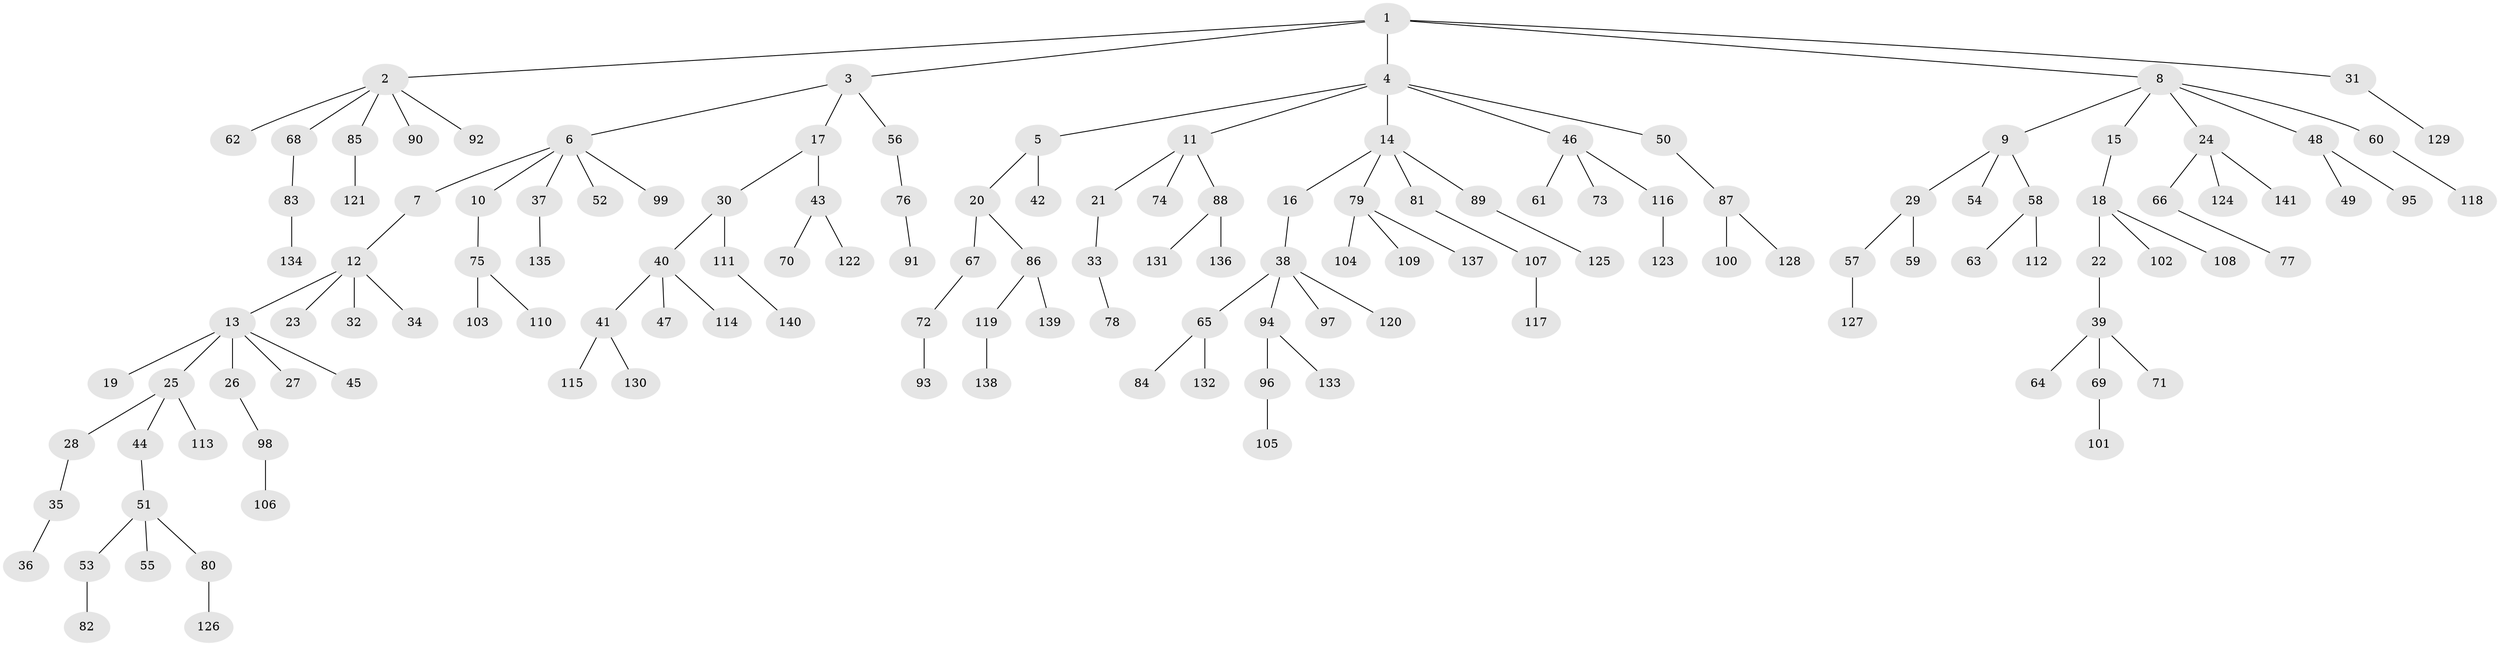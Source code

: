// Generated by graph-tools (version 1.1) at 2025/11/02/27/25 16:11:28]
// undirected, 141 vertices, 140 edges
graph export_dot {
graph [start="1"]
  node [color=gray90,style=filled];
  1;
  2;
  3;
  4;
  5;
  6;
  7;
  8;
  9;
  10;
  11;
  12;
  13;
  14;
  15;
  16;
  17;
  18;
  19;
  20;
  21;
  22;
  23;
  24;
  25;
  26;
  27;
  28;
  29;
  30;
  31;
  32;
  33;
  34;
  35;
  36;
  37;
  38;
  39;
  40;
  41;
  42;
  43;
  44;
  45;
  46;
  47;
  48;
  49;
  50;
  51;
  52;
  53;
  54;
  55;
  56;
  57;
  58;
  59;
  60;
  61;
  62;
  63;
  64;
  65;
  66;
  67;
  68;
  69;
  70;
  71;
  72;
  73;
  74;
  75;
  76;
  77;
  78;
  79;
  80;
  81;
  82;
  83;
  84;
  85;
  86;
  87;
  88;
  89;
  90;
  91;
  92;
  93;
  94;
  95;
  96;
  97;
  98;
  99;
  100;
  101;
  102;
  103;
  104;
  105;
  106;
  107;
  108;
  109;
  110;
  111;
  112;
  113;
  114;
  115;
  116;
  117;
  118;
  119;
  120;
  121;
  122;
  123;
  124;
  125;
  126;
  127;
  128;
  129;
  130;
  131;
  132;
  133;
  134;
  135;
  136;
  137;
  138;
  139;
  140;
  141;
  1 -- 2;
  1 -- 3;
  1 -- 4;
  1 -- 8;
  1 -- 31;
  2 -- 62;
  2 -- 68;
  2 -- 85;
  2 -- 90;
  2 -- 92;
  3 -- 6;
  3 -- 17;
  3 -- 56;
  4 -- 5;
  4 -- 11;
  4 -- 14;
  4 -- 46;
  4 -- 50;
  5 -- 20;
  5 -- 42;
  6 -- 7;
  6 -- 10;
  6 -- 37;
  6 -- 52;
  6 -- 99;
  7 -- 12;
  8 -- 9;
  8 -- 15;
  8 -- 24;
  8 -- 48;
  8 -- 60;
  9 -- 29;
  9 -- 54;
  9 -- 58;
  10 -- 75;
  11 -- 21;
  11 -- 74;
  11 -- 88;
  12 -- 13;
  12 -- 23;
  12 -- 32;
  12 -- 34;
  13 -- 19;
  13 -- 25;
  13 -- 26;
  13 -- 27;
  13 -- 45;
  14 -- 16;
  14 -- 79;
  14 -- 81;
  14 -- 89;
  15 -- 18;
  16 -- 38;
  17 -- 30;
  17 -- 43;
  18 -- 22;
  18 -- 102;
  18 -- 108;
  20 -- 67;
  20 -- 86;
  21 -- 33;
  22 -- 39;
  24 -- 66;
  24 -- 124;
  24 -- 141;
  25 -- 28;
  25 -- 44;
  25 -- 113;
  26 -- 98;
  28 -- 35;
  29 -- 57;
  29 -- 59;
  30 -- 40;
  30 -- 111;
  31 -- 129;
  33 -- 78;
  35 -- 36;
  37 -- 135;
  38 -- 65;
  38 -- 94;
  38 -- 97;
  38 -- 120;
  39 -- 64;
  39 -- 69;
  39 -- 71;
  40 -- 41;
  40 -- 47;
  40 -- 114;
  41 -- 115;
  41 -- 130;
  43 -- 70;
  43 -- 122;
  44 -- 51;
  46 -- 61;
  46 -- 73;
  46 -- 116;
  48 -- 49;
  48 -- 95;
  50 -- 87;
  51 -- 53;
  51 -- 55;
  51 -- 80;
  53 -- 82;
  56 -- 76;
  57 -- 127;
  58 -- 63;
  58 -- 112;
  60 -- 118;
  65 -- 84;
  65 -- 132;
  66 -- 77;
  67 -- 72;
  68 -- 83;
  69 -- 101;
  72 -- 93;
  75 -- 103;
  75 -- 110;
  76 -- 91;
  79 -- 104;
  79 -- 109;
  79 -- 137;
  80 -- 126;
  81 -- 107;
  83 -- 134;
  85 -- 121;
  86 -- 119;
  86 -- 139;
  87 -- 100;
  87 -- 128;
  88 -- 131;
  88 -- 136;
  89 -- 125;
  94 -- 96;
  94 -- 133;
  96 -- 105;
  98 -- 106;
  107 -- 117;
  111 -- 140;
  116 -- 123;
  119 -- 138;
}
